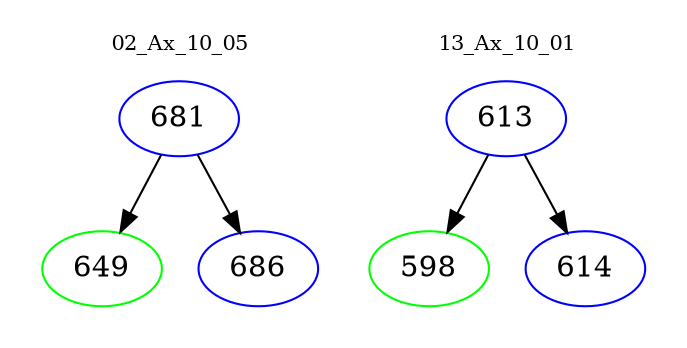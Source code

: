 digraph{
subgraph cluster_0 {
color = white
label = "02_Ax_10_05";
fontsize=10;
T0_681 [label="681", color="blue"]
T0_681 -> T0_649 [color="black"]
T0_649 [label="649", color="green"]
T0_681 -> T0_686 [color="black"]
T0_686 [label="686", color="blue"]
}
subgraph cluster_1 {
color = white
label = "13_Ax_10_01";
fontsize=10;
T1_613 [label="613", color="blue"]
T1_613 -> T1_598 [color="black"]
T1_598 [label="598", color="green"]
T1_613 -> T1_614 [color="black"]
T1_614 [label="614", color="blue"]
}
}
